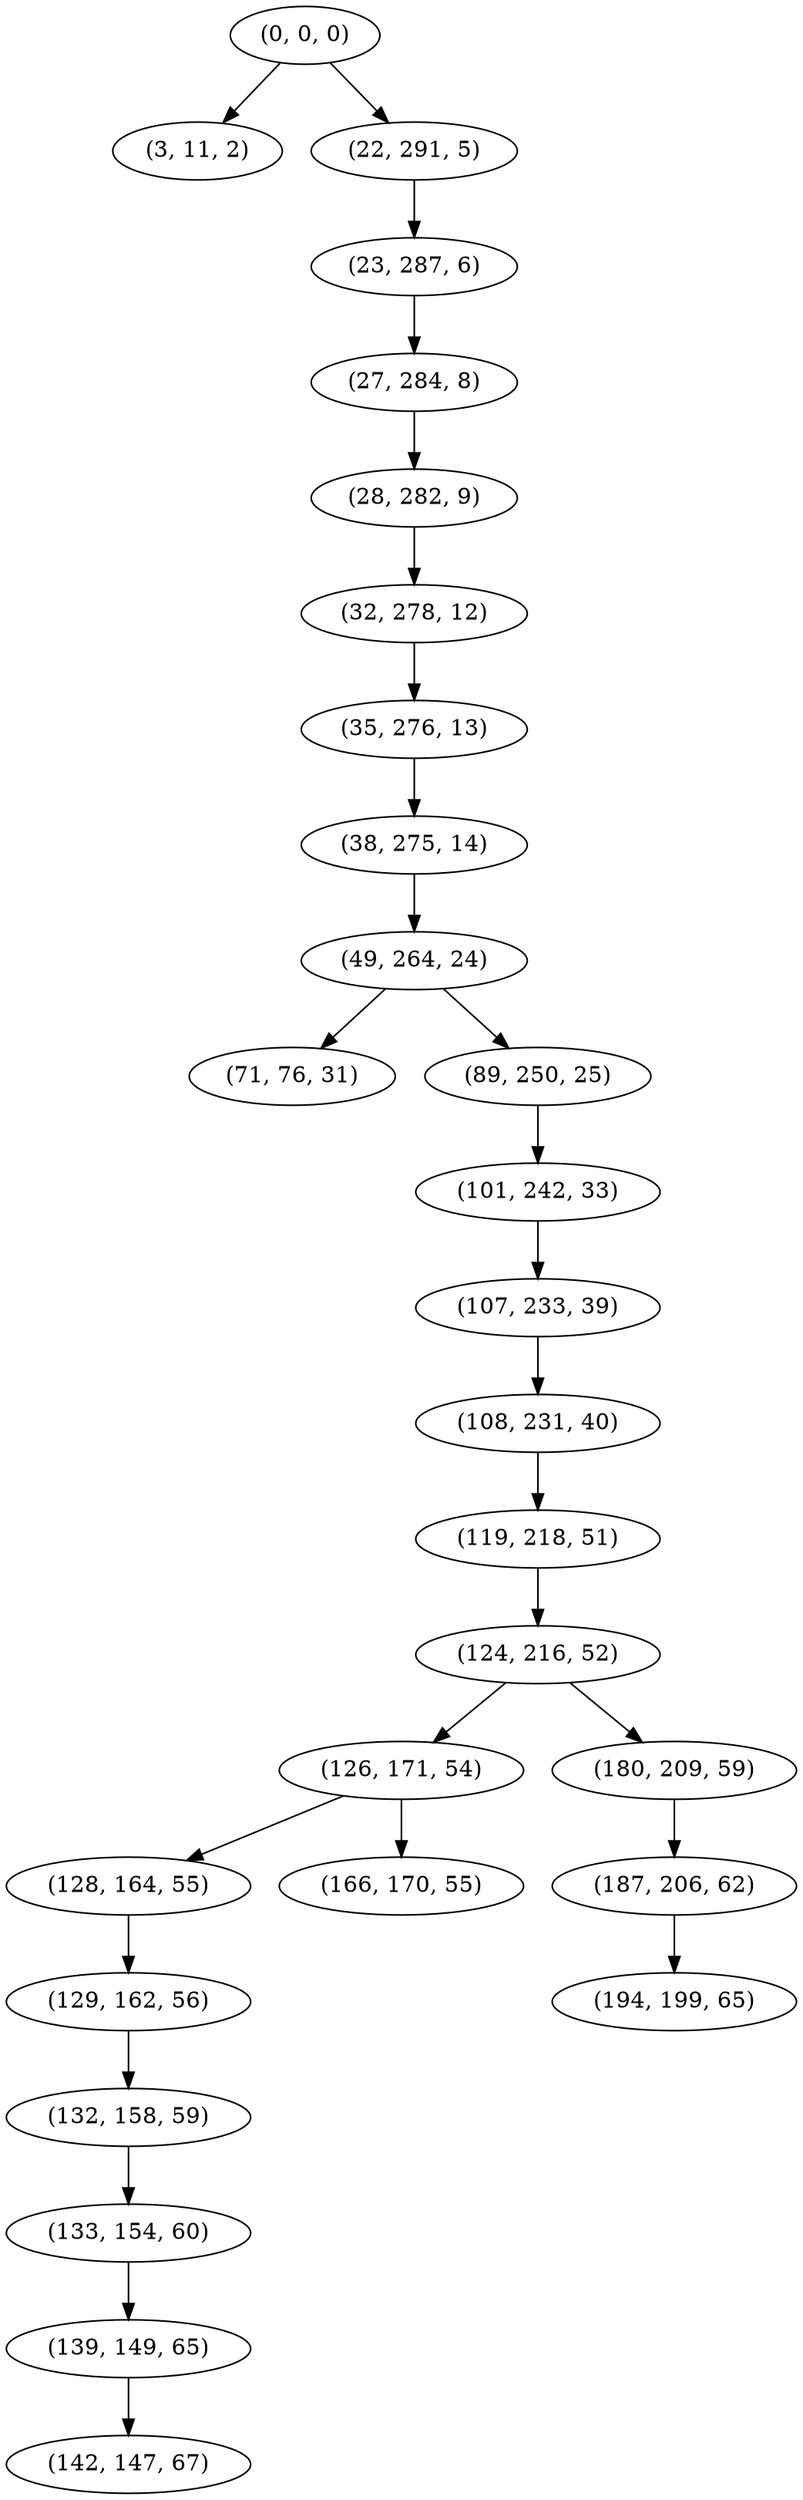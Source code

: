 digraph tree {
    "(0, 0, 0)";
    "(3, 11, 2)";
    "(22, 291, 5)";
    "(23, 287, 6)";
    "(27, 284, 8)";
    "(28, 282, 9)";
    "(32, 278, 12)";
    "(35, 276, 13)";
    "(38, 275, 14)";
    "(49, 264, 24)";
    "(71, 76, 31)";
    "(89, 250, 25)";
    "(101, 242, 33)";
    "(107, 233, 39)";
    "(108, 231, 40)";
    "(119, 218, 51)";
    "(124, 216, 52)";
    "(126, 171, 54)";
    "(128, 164, 55)";
    "(129, 162, 56)";
    "(132, 158, 59)";
    "(133, 154, 60)";
    "(139, 149, 65)";
    "(142, 147, 67)";
    "(166, 170, 55)";
    "(180, 209, 59)";
    "(187, 206, 62)";
    "(194, 199, 65)";
    "(0, 0, 0)" -> "(3, 11, 2)";
    "(0, 0, 0)" -> "(22, 291, 5)";
    "(22, 291, 5)" -> "(23, 287, 6)";
    "(23, 287, 6)" -> "(27, 284, 8)";
    "(27, 284, 8)" -> "(28, 282, 9)";
    "(28, 282, 9)" -> "(32, 278, 12)";
    "(32, 278, 12)" -> "(35, 276, 13)";
    "(35, 276, 13)" -> "(38, 275, 14)";
    "(38, 275, 14)" -> "(49, 264, 24)";
    "(49, 264, 24)" -> "(71, 76, 31)";
    "(49, 264, 24)" -> "(89, 250, 25)";
    "(89, 250, 25)" -> "(101, 242, 33)";
    "(101, 242, 33)" -> "(107, 233, 39)";
    "(107, 233, 39)" -> "(108, 231, 40)";
    "(108, 231, 40)" -> "(119, 218, 51)";
    "(119, 218, 51)" -> "(124, 216, 52)";
    "(124, 216, 52)" -> "(126, 171, 54)";
    "(124, 216, 52)" -> "(180, 209, 59)";
    "(126, 171, 54)" -> "(128, 164, 55)";
    "(126, 171, 54)" -> "(166, 170, 55)";
    "(128, 164, 55)" -> "(129, 162, 56)";
    "(129, 162, 56)" -> "(132, 158, 59)";
    "(132, 158, 59)" -> "(133, 154, 60)";
    "(133, 154, 60)" -> "(139, 149, 65)";
    "(139, 149, 65)" -> "(142, 147, 67)";
    "(180, 209, 59)" -> "(187, 206, 62)";
    "(187, 206, 62)" -> "(194, 199, 65)";
}
